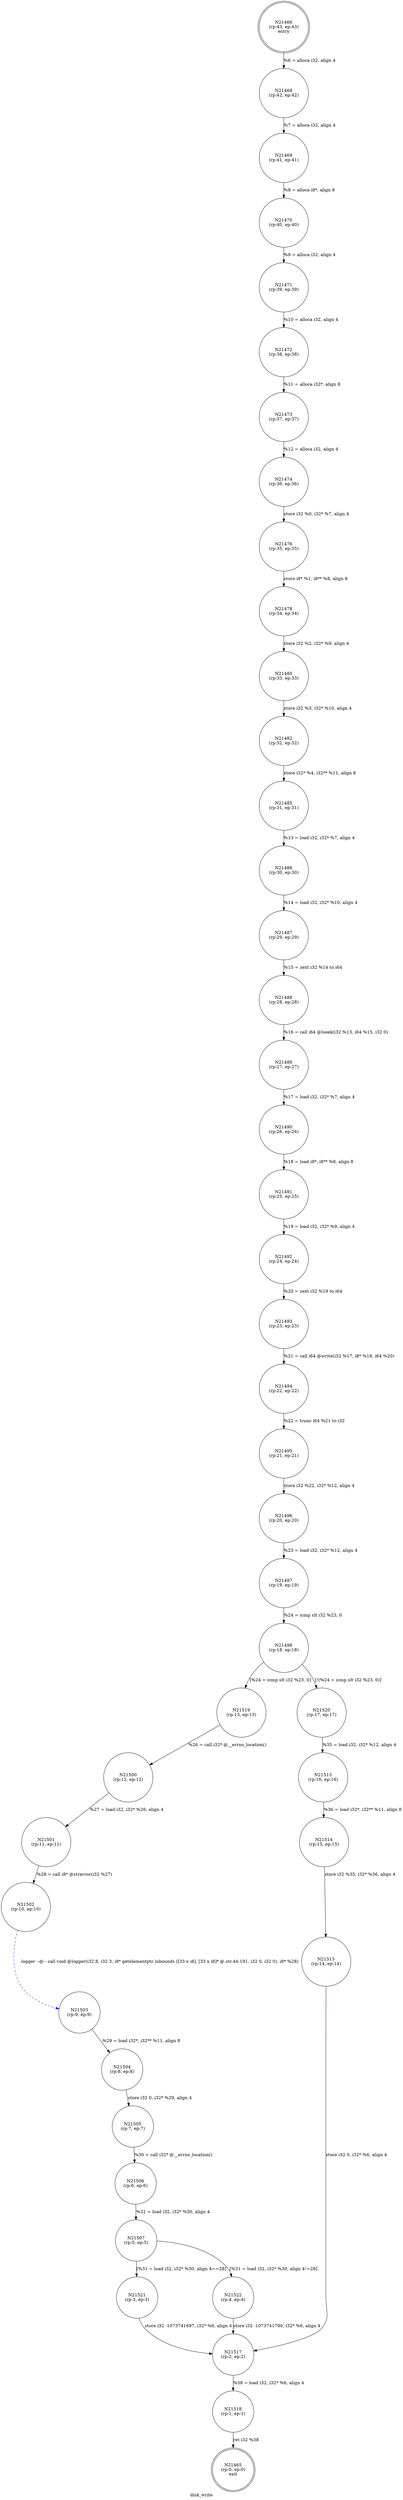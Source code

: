 digraph disk_write {
label="disk_write"
21465 [label="N21465\n(rp:0, ep:0)\nexit", shape="doublecircle"]
21466 [label="N21466\n(rp:43, ep:43)\nentry", shape="doublecircle"]
21466 -> 21468 [label="%6 = alloca i32, align 4"]
21468 [label="N21468\n(rp:42, ep:42)", shape="circle"]
21468 -> 21469 [label="%7 = alloca i32, align 4"]
21469 [label="N21469\n(rp:41, ep:41)", shape="circle"]
21469 -> 21470 [label="%8 = alloca i8*, align 8"]
21470 [label="N21470\n(rp:40, ep:40)", shape="circle"]
21470 -> 21471 [label="%9 = alloca i32, align 4"]
21471 [label="N21471\n(rp:39, ep:39)", shape="circle"]
21471 -> 21472 [label="%10 = alloca i32, align 4"]
21472 [label="N21472\n(rp:38, ep:38)", shape="circle"]
21472 -> 21473 [label="%11 = alloca i32*, align 8"]
21473 [label="N21473\n(rp:37, ep:37)", shape="circle"]
21473 -> 21474 [label="%12 = alloca i32, align 4"]
21474 [label="N21474\n(rp:36, ep:36)", shape="circle"]
21474 -> 21476 [label="store i32 %0, i32* %7, align 4"]
21476 [label="N21476\n(rp:35, ep:35)", shape="circle"]
21476 -> 21478 [label="store i8* %1, i8** %8, align 8"]
21478 [label="N21478\n(rp:34, ep:34)", shape="circle"]
21478 -> 21480 [label="store i32 %2, i32* %9, align 4"]
21480 [label="N21480\n(rp:33, ep:33)", shape="circle"]
21480 -> 21482 [label="store i32 %3, i32* %10, align 4"]
21482 [label="N21482\n(rp:32, ep:32)", shape="circle"]
21482 -> 21485 [label="store i32* %4, i32** %11, align 8"]
21485 [label="N21485\n(rp:31, ep:31)", shape="circle"]
21485 -> 21486 [label="%13 = load i32, i32* %7, align 4"]
21486 [label="N21486\n(rp:30, ep:30)", shape="circle"]
21486 -> 21487 [label="%14 = load i32, i32* %10, align 4"]
21487 [label="N21487\n(rp:29, ep:29)", shape="circle"]
21487 -> 21488 [label="%15 = zext i32 %14 to i64"]
21488 [label="N21488\n(rp:28, ep:28)", shape="circle"]
21488 -> 21489 [label="%16 = call i64 @lseek(i32 %13, i64 %15, i32 0)"]
21489 [label="N21489\n(rp:27, ep:27)", shape="circle"]
21489 -> 21490 [label="%17 = load i32, i32* %7, align 4"]
21490 [label="N21490\n(rp:26, ep:26)", shape="circle"]
21490 -> 21491 [label="%18 = load i8*, i8** %8, align 8"]
21491 [label="N21491\n(rp:25, ep:25)", shape="circle"]
21491 -> 21492 [label="%19 = load i32, i32* %9, align 4"]
21492 [label="N21492\n(rp:24, ep:24)", shape="circle"]
21492 -> 21493 [label="%20 = zext i32 %19 to i64"]
21493 [label="N21493\n(rp:23, ep:23)", shape="circle"]
21493 -> 21494 [label="%21 = call i64 @write(i32 %17, i8* %18, i64 %20)"]
21494 [label="N21494\n(rp:22, ep:22)", shape="circle"]
21494 -> 21495 [label="%22 = trunc i64 %21 to i32"]
21495 [label="N21495\n(rp:21, ep:21)", shape="circle"]
21495 -> 21496 [label="store i32 %22, i32* %12, align 4"]
21496 [label="N21496\n(rp:20, ep:20)", shape="circle"]
21496 -> 21497 [label="%23 = load i32, i32* %12, align 4"]
21497 [label="N21497\n(rp:19, ep:19)", shape="circle"]
21497 -> 21498 [label="%24 = icmp slt i32 %23, 0"]
21498 [label="N21498\n(rp:18, ep:18)", shape="circle"]
21498 -> 21519 [label="[%24 = icmp slt i32 %23, 0]"]
21498 -> 21520 [label="[!(%24 = icmp slt i32 %23, 0)]"]
21500 [label="N21500\n(rp:12, ep:12)", shape="circle"]
21500 -> 21501 [label="%27 = load i32, i32* %26, align 4"]
21501 [label="N21501\n(rp:11, ep:11)", shape="circle"]
21501 -> 21502 [label="%28 = call i8* @strerror(i32 %27)"]
21502 [label="N21502\n(rp:10, ep:10)", shape="circle"]
21502 -> 21503 [label="logger --@-- call void @logger(i32 8, i32 3, i8* getelementptr inbounds ([33 x i8], [33 x i8]* @.str.44.191, i32 0, i32 0), i8* %28)", style="dashed", color="blue"]
21503 [label="N21503\n(rp:9, ep:9)", shape="circle"]
21503 -> 21504 [label="%29 = load i32*, i32** %11, align 8"]
21504 [label="N21504\n(rp:8, ep:8)", shape="circle"]
21504 -> 21505 [label="store i32 0, i32* %29, align 4"]
21505 [label="N21505\n(rp:7, ep:7)", shape="circle"]
21505 -> 21506 [label="%30 = call i32* @__errno_location()"]
21506 [label="N21506\n(rp:6, ep:6)", shape="circle"]
21506 -> 21507 [label="%31 = load i32, i32* %30, align 4"]
21507 [label="N21507\n(rp:5, ep:5)", shape="circle"]
21507 -> 21521 [label="[%31 = load i32, i32* %30, align 4==28]"]
21507 -> 21522 [label="[%31 = load i32, i32* %30, align 4!=28]"]
21513 [label="N21513\n(rp:16, ep:16)", shape="circle"]
21513 -> 21514 [label="%36 = load i32*, i32** %11, align 8"]
21514 [label="N21514\n(rp:15, ep:15)", shape="circle"]
21514 -> 21515 [label="store i32 %35, i32* %36, align 4"]
21515 [label="N21515\n(rp:14, ep:14)", shape="circle"]
21515 -> 21517 [label="store i32 0, i32* %6, align 4"]
21517 [label="N21517\n(rp:2, ep:2)", shape="circle"]
21517 -> 21518 [label="%38 = load i32, i32* %6, align 4"]
21518 [label="N21518\n(rp:1, ep:1)", shape="circle"]
21518 -> 21465 [label="ret i32 %38"]
21519 [label="N21519\n(rp:13, ep:13)", shape="circle"]
21519 -> 21500 [label="%26 = call i32* @__errno_location()"]
21520 [label="N21520\n(rp:17, ep:17)", shape="circle"]
21520 -> 21513 [label="%35 = load i32, i32* %12, align 4"]
21521 [label="N21521\n(rp:3, ep:3)", shape="circle"]
21521 -> 21517 [label="store i32 -1073741697, i32* %6, align 4"]
21522 [label="N21522\n(rp:4, ep:4)", shape="circle"]
21522 -> 21517 [label="store i32 -1073741790, i32* %6, align 4"]
}
